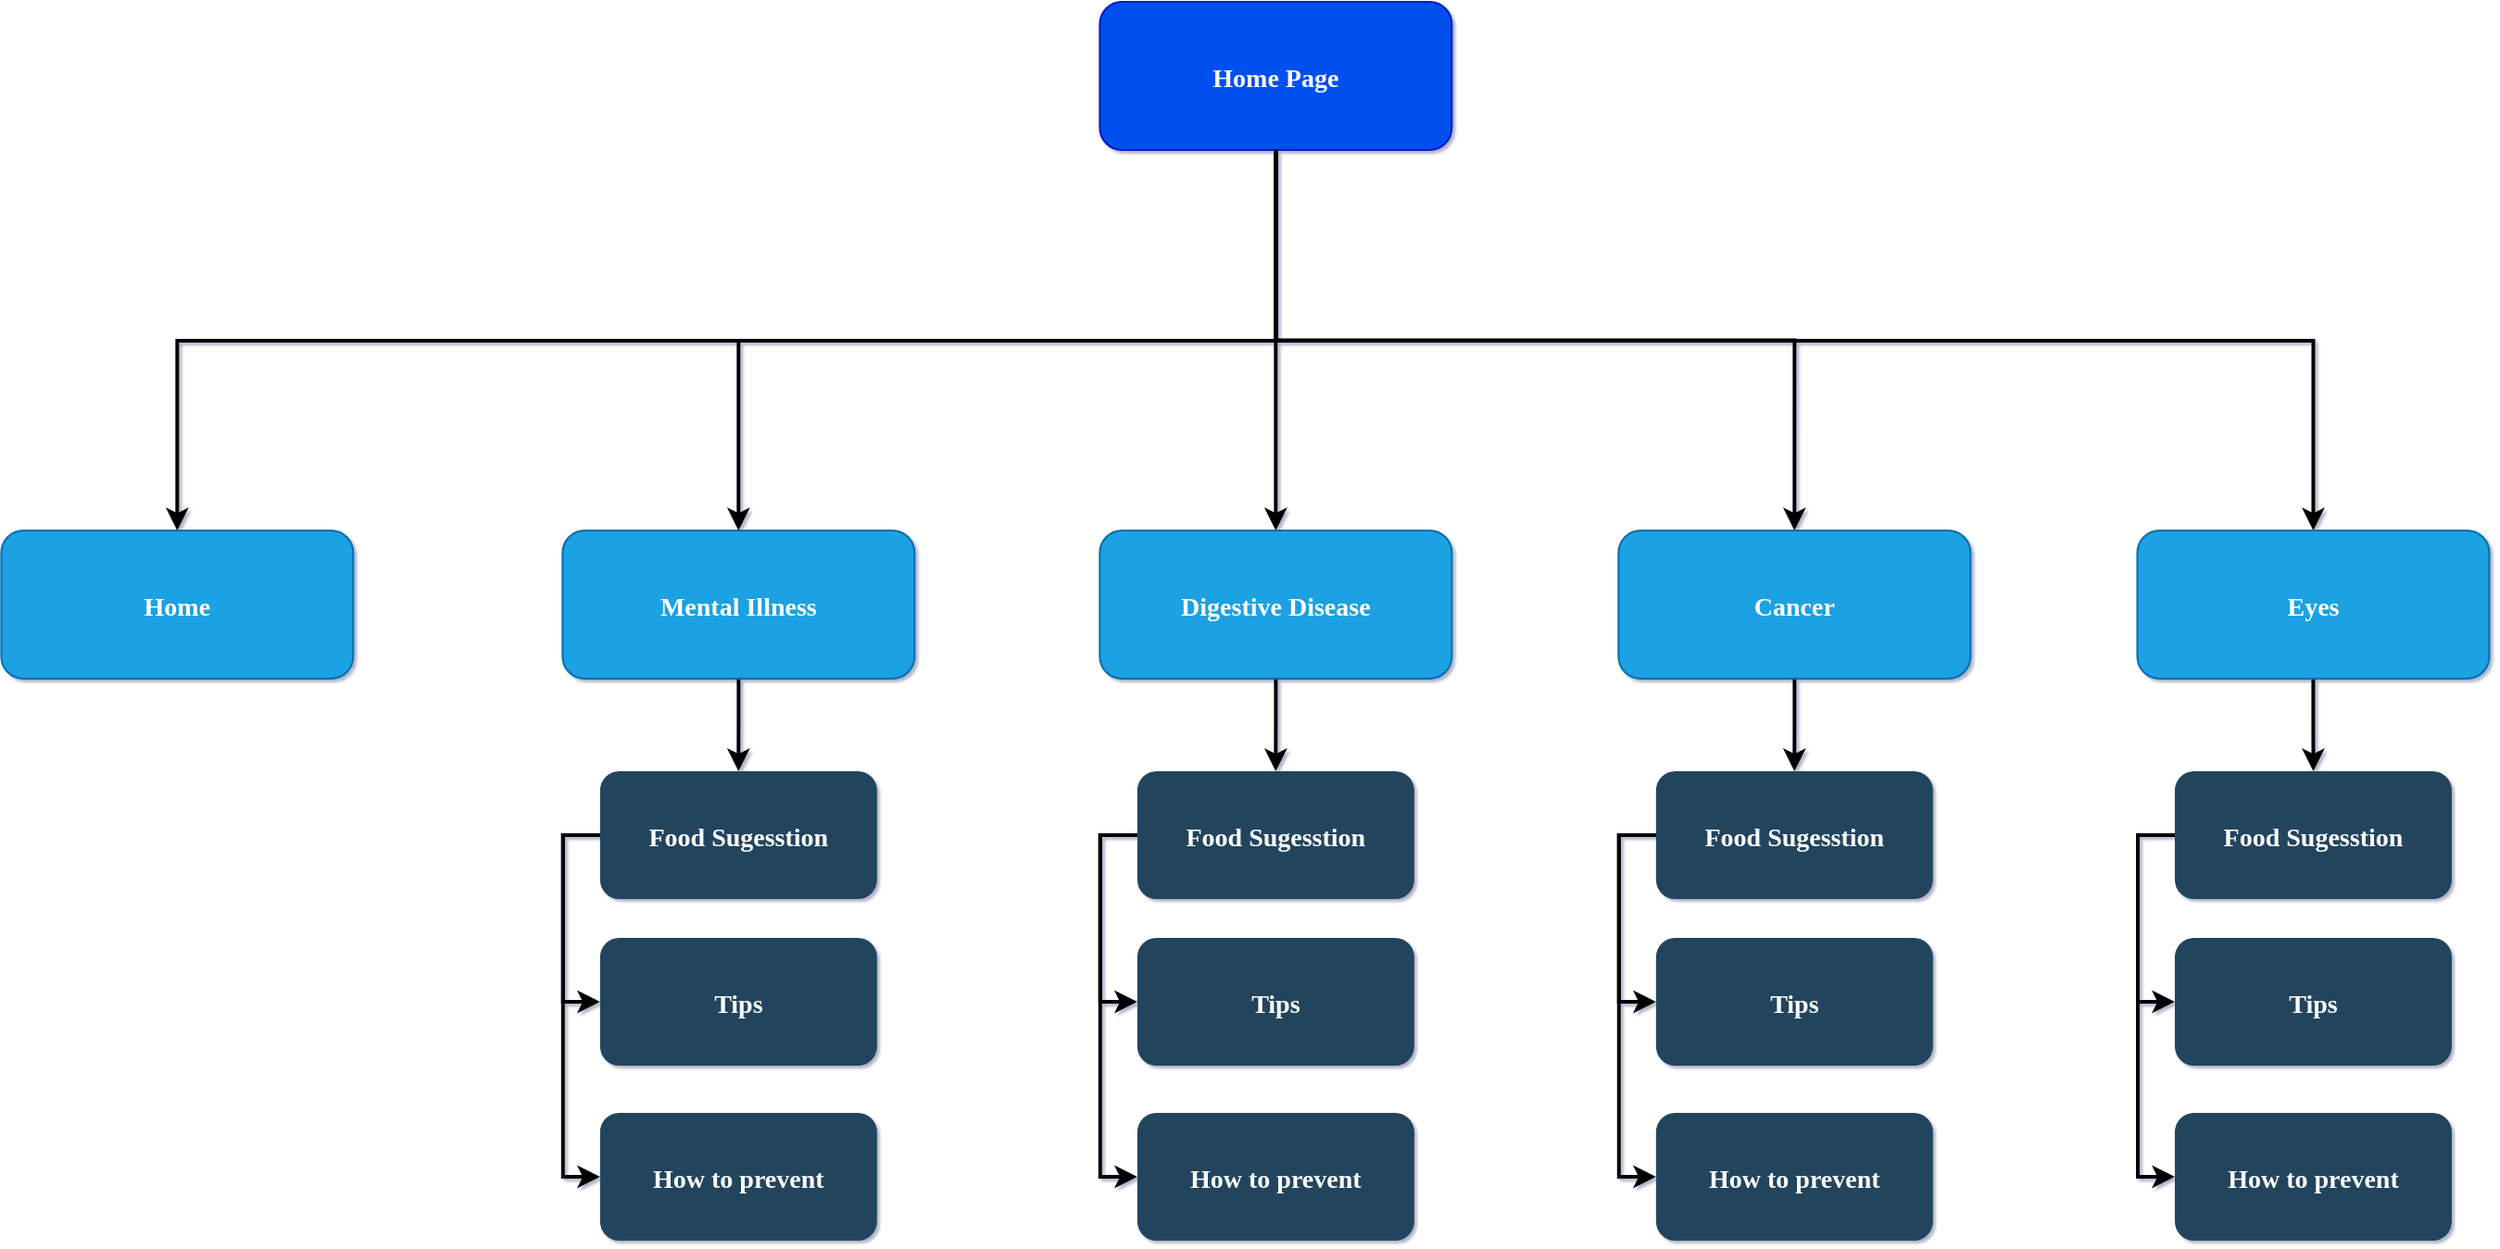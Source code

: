 <mxfile version="12.5.0" type="github">
  <diagram name="Page-1" id="2c0d36ab-eaac-3732-788b-9136903baeff">
    <mxGraphModel dx="1577" dy="1103" grid="1" gridSize="10" guides="1" tooltips="1" connect="1" arrows="1" fold="1" page="1" pageScale="1.5" pageWidth="1169" pageHeight="827" background="#ffffff" math="0" shadow="1">
      <root>
        <mxCell id="0"/>
        <mxCell id="1" parent="0"/>
        <mxCell id="Pa9P1ApitiFwKp5U-Dm3-160" style="edgeStyle=orthogonalEdgeStyle;rounded=0;orthogonalLoop=1;jettySize=auto;html=1;exitX=0.5;exitY=1;exitDx=0;exitDy=0;entryX=0.5;entryY=0;entryDx=0;entryDy=0;strokeWidth=2;" edge="1" parent="1" source="2" target="Pa9P1ApitiFwKp5U-Dm3-153">
          <mxGeometry relative="1" as="geometry"/>
        </mxCell>
        <mxCell id="Pa9P1ApitiFwKp5U-Dm3-175" style="edgeStyle=orthogonalEdgeStyle;rounded=0;orthogonalLoop=1;jettySize=auto;html=1;exitX=0.5;exitY=1;exitDx=0;exitDy=0;entryX=0.5;entryY=0;entryDx=0;entryDy=0;strokeWidth=2;" edge="1" parent="1" source="2" target="Pa9P1ApitiFwKp5U-Dm3-162">
          <mxGeometry relative="1" as="geometry"/>
        </mxCell>
        <mxCell id="2" value="Home Page" style="rounded=1;fillColor=#0050ef;strokeColor=#001DBC;fontStyle=1;fontFamily=Tahoma;fontSize=14;glass=0;fontColor=#ffffff;" parent="1" vertex="1">
          <mxGeometry x="796.67" y="240" width="190" height="80" as="geometry"/>
        </mxCell>
        <mxCell id="9" value="" style="edgeStyle=elbowEdgeStyle;elbow=vertical;strokeWidth=2;rounded=0;entryX=0.5;entryY=0;entryDx=0;entryDy=0;" parent="1" source="2" target="Pa9P1ApitiFwKp5U-Dm3-169" edge="1">
          <mxGeometry x="433.67" y="405.5" width="100" height="100" as="geometry">
            <mxPoint x="433.67" y="505.5" as="sourcePoint"/>
            <mxPoint x="1553.67" y="525.5" as="targetPoint"/>
          </mxGeometry>
        </mxCell>
        <mxCell id="Pa9P1ApitiFwKp5U-Dm3-143" value="" style="edgeStyle=orthogonalEdgeStyle;rounded=0;orthogonalLoop=1;jettySize=auto;html=1;strokeWidth=2;" edge="1" parent="1" source="12" target="29">
          <mxGeometry relative="1" as="geometry"/>
        </mxCell>
        <mxCell id="12" value="Mental Illness" style="rounded=1;fillColor=#1ba1e2;strokeColor=#006EAF;fontColor=#ffffff;fontStyle=1;fontFamily=Tahoma;fontSize=14" parent="1" vertex="1">
          <mxGeometry x="506.67" y="525.5" width="190" height="80" as="geometry"/>
        </mxCell>
        <mxCell id="13" value="Home" style="rounded=1;fillColor=#1ba1e2;strokeColor=#006EAF;fontColor=#ffffff;fontStyle=1;fontFamily=Tahoma;fontSize=14" parent="1" vertex="1">
          <mxGeometry x="203.67" y="525.5" width="190" height="80" as="geometry"/>
        </mxCell>
        <mxCell id="Pa9P1ApitiFwKp5U-Dm3-148" style="edgeStyle=orthogonalEdgeStyle;rounded=0;orthogonalLoop=1;jettySize=auto;html=1;exitX=0;exitY=0.5;exitDx=0;exitDy=0;entryX=0;entryY=0.5;entryDx=0;entryDy=0;strokeWidth=2;" edge="1" parent="1" source="29" target="Pa9P1ApitiFwKp5U-Dm3-124">
          <mxGeometry relative="1" as="geometry"/>
        </mxCell>
        <mxCell id="Pa9P1ApitiFwKp5U-Dm3-151" style="edgeStyle=orthogonalEdgeStyle;rounded=0;orthogonalLoop=1;jettySize=auto;html=1;exitX=0;exitY=0.5;exitDx=0;exitDy=0;entryX=0;entryY=0.5;entryDx=0;entryDy=0;strokeWidth=2;" edge="1" parent="1" source="29" target="Pa9P1ApitiFwKp5U-Dm3-125">
          <mxGeometry relative="1" as="geometry"/>
        </mxCell>
        <mxCell id="29" value="Food Sugesstion" style="rounded=1;fillColor=#23445D;gradientColor=none;strokeColor=none;fontColor=#FFFFFF;fontStyle=1;fontFamily=Tahoma;fontSize=14;glass=0;shadow=0;" parent="1" vertex="1">
          <mxGeometry x="526.92" y="655.5" width="149.5" height="69" as="geometry"/>
        </mxCell>
        <mxCell id="59" value="" style="edgeStyle=elbowEdgeStyle;elbow=vertical;strokeWidth=2;rounded=0" parent="1" source="2" target="12" edge="1">
          <mxGeometry x="443.67" y="415.5" width="100" height="100" as="geometry">
            <mxPoint x="958.67" y="465.5" as="sourcePoint"/>
            <mxPoint x="1563.67" y="535.5" as="targetPoint"/>
          </mxGeometry>
        </mxCell>
        <mxCell id="61" value="" style="edgeStyle=elbowEdgeStyle;elbow=vertical;strokeWidth=2;rounded=0" parent="1" source="2" target="13" edge="1">
          <mxGeometry x="73.67" y="325.5" width="100" height="100" as="geometry">
            <mxPoint x="73.67" y="425.5" as="sourcePoint"/>
            <mxPoint x="173.67" y="325.5" as="targetPoint"/>
          </mxGeometry>
        </mxCell>
        <mxCell id="Pa9P1ApitiFwKp5U-Dm3-124" value="How to prevent" style="rounded=1;fillColor=#23445D;gradientColor=none;strokeColor=none;fontColor=#FFFFFF;fontStyle=1;fontFamily=Tahoma;fontSize=14;glass=0;shadow=0;" vertex="1" parent="1">
          <mxGeometry x="526.92" y="840" width="149.5" height="69" as="geometry"/>
        </mxCell>
        <mxCell id="Pa9P1ApitiFwKp5U-Dm3-125" value="Tips" style="rounded=1;fillColor=#23445D;gradientColor=none;strokeColor=none;fontColor=#FFFFFF;fontStyle=1;fontFamily=Tahoma;fontSize=14;glass=0;shadow=0;" vertex="1" parent="1">
          <mxGeometry x="526.92" y="745.5" width="149.5" height="69" as="geometry"/>
        </mxCell>
        <mxCell id="Pa9P1ApitiFwKp5U-Dm3-152" value="" style="edgeStyle=orthogonalEdgeStyle;rounded=0;orthogonalLoop=1;jettySize=auto;html=1;strokeWidth=2;" edge="1" source="Pa9P1ApitiFwKp5U-Dm3-153" target="Pa9P1ApitiFwKp5U-Dm3-156" parent="1">
          <mxGeometry relative="1" as="geometry"/>
        </mxCell>
        <mxCell id="Pa9P1ApitiFwKp5U-Dm3-153" value="Digestive Disease" style="rounded=1;fillColor=#1ba1e2;strokeColor=#006EAF;fontColor=#ffffff;fontStyle=1;fontFamily=Tahoma;fontSize=14" vertex="1" parent="1">
          <mxGeometry x="796.67" y="525.5" width="190" height="80" as="geometry"/>
        </mxCell>
        <mxCell id="Pa9P1ApitiFwKp5U-Dm3-154" style="edgeStyle=orthogonalEdgeStyle;rounded=0;orthogonalLoop=1;jettySize=auto;html=1;exitX=0;exitY=0.5;exitDx=0;exitDy=0;entryX=0;entryY=0.5;entryDx=0;entryDy=0;strokeWidth=2;" edge="1" source="Pa9P1ApitiFwKp5U-Dm3-156" target="Pa9P1ApitiFwKp5U-Dm3-157" parent="1">
          <mxGeometry relative="1" as="geometry"/>
        </mxCell>
        <mxCell id="Pa9P1ApitiFwKp5U-Dm3-155" style="edgeStyle=orthogonalEdgeStyle;rounded=0;orthogonalLoop=1;jettySize=auto;html=1;exitX=0;exitY=0.5;exitDx=0;exitDy=0;entryX=0;entryY=0.5;entryDx=0;entryDy=0;strokeWidth=2;" edge="1" source="Pa9P1ApitiFwKp5U-Dm3-156" target="Pa9P1ApitiFwKp5U-Dm3-158" parent="1">
          <mxGeometry relative="1" as="geometry"/>
        </mxCell>
        <mxCell id="Pa9P1ApitiFwKp5U-Dm3-156" value="Food Sugesstion" style="rounded=1;fillColor=#23445D;gradientColor=none;strokeColor=none;fontColor=#FFFFFF;fontStyle=1;fontFamily=Tahoma;fontSize=14;glass=0;shadow=0;" vertex="1" parent="1">
          <mxGeometry x="816.92" y="655.5" width="149.5" height="69" as="geometry"/>
        </mxCell>
        <mxCell id="Pa9P1ApitiFwKp5U-Dm3-157" value="How to prevent" style="rounded=1;fillColor=#23445D;gradientColor=none;strokeColor=none;fontColor=#FFFFFF;fontStyle=1;fontFamily=Tahoma;fontSize=14;glass=0;shadow=0;" vertex="1" parent="1">
          <mxGeometry x="816.92" y="840" width="149.5" height="69" as="geometry"/>
        </mxCell>
        <mxCell id="Pa9P1ApitiFwKp5U-Dm3-158" value="Tips" style="rounded=1;fillColor=#23445D;gradientColor=none;strokeColor=none;fontColor=#FFFFFF;fontStyle=1;fontFamily=Tahoma;fontSize=14;glass=0;shadow=0;" vertex="1" parent="1">
          <mxGeometry x="816.92" y="745.5" width="149.5" height="69" as="geometry"/>
        </mxCell>
        <mxCell id="Pa9P1ApitiFwKp5U-Dm3-161" value="" style="edgeStyle=orthogonalEdgeStyle;rounded=0;orthogonalLoop=1;jettySize=auto;html=1;strokeWidth=2;" edge="1" source="Pa9P1ApitiFwKp5U-Dm3-162" target="Pa9P1ApitiFwKp5U-Dm3-165" parent="1">
          <mxGeometry relative="1" as="geometry"/>
        </mxCell>
        <mxCell id="Pa9P1ApitiFwKp5U-Dm3-162" value="Cancer" style="rounded=1;fillColor=#1ba1e2;strokeColor=#006EAF;fontColor=#ffffff;fontStyle=1;fontFamily=Tahoma;fontSize=14" vertex="1" parent="1">
          <mxGeometry x="1076.67" y="525.5" width="190" height="80" as="geometry"/>
        </mxCell>
        <mxCell id="Pa9P1ApitiFwKp5U-Dm3-163" style="edgeStyle=orthogonalEdgeStyle;rounded=0;orthogonalLoop=1;jettySize=auto;html=1;exitX=0;exitY=0.5;exitDx=0;exitDy=0;entryX=0;entryY=0.5;entryDx=0;entryDy=0;strokeWidth=2;" edge="1" source="Pa9P1ApitiFwKp5U-Dm3-165" target="Pa9P1ApitiFwKp5U-Dm3-166" parent="1">
          <mxGeometry relative="1" as="geometry"/>
        </mxCell>
        <mxCell id="Pa9P1ApitiFwKp5U-Dm3-164" style="edgeStyle=orthogonalEdgeStyle;rounded=0;orthogonalLoop=1;jettySize=auto;html=1;exitX=0;exitY=0.5;exitDx=0;exitDy=0;entryX=0;entryY=0.5;entryDx=0;entryDy=0;strokeWidth=2;" edge="1" source="Pa9P1ApitiFwKp5U-Dm3-165" target="Pa9P1ApitiFwKp5U-Dm3-167" parent="1">
          <mxGeometry relative="1" as="geometry"/>
        </mxCell>
        <mxCell id="Pa9P1ApitiFwKp5U-Dm3-165" value="Food Sugesstion" style="rounded=1;fillColor=#23445D;gradientColor=none;strokeColor=none;fontColor=#FFFFFF;fontStyle=1;fontFamily=Tahoma;fontSize=14;glass=0;shadow=0;" vertex="1" parent="1">
          <mxGeometry x="1096.92" y="655.5" width="149.5" height="69" as="geometry"/>
        </mxCell>
        <mxCell id="Pa9P1ApitiFwKp5U-Dm3-166" value="How to prevent" style="rounded=1;fillColor=#23445D;gradientColor=none;strokeColor=none;fontColor=#FFFFFF;fontStyle=1;fontFamily=Tahoma;fontSize=14;glass=0;shadow=0;" vertex="1" parent="1">
          <mxGeometry x="1096.92" y="840" width="149.5" height="69" as="geometry"/>
        </mxCell>
        <mxCell id="Pa9P1ApitiFwKp5U-Dm3-167" value="Tips" style="rounded=1;fillColor=#23445D;gradientColor=none;strokeColor=none;fontColor=#FFFFFF;fontStyle=1;fontFamily=Tahoma;fontSize=14;glass=0;shadow=0;" vertex="1" parent="1">
          <mxGeometry x="1096.92" y="745.5" width="149.5" height="69" as="geometry"/>
        </mxCell>
        <mxCell id="Pa9P1ApitiFwKp5U-Dm3-168" value="" style="edgeStyle=orthogonalEdgeStyle;rounded=0;orthogonalLoop=1;jettySize=auto;html=1;strokeWidth=2;" edge="1" source="Pa9P1ApitiFwKp5U-Dm3-169" target="Pa9P1ApitiFwKp5U-Dm3-172" parent="1">
          <mxGeometry relative="1" as="geometry"/>
        </mxCell>
        <mxCell id="Pa9P1ApitiFwKp5U-Dm3-169" value="Eyes" style="rounded=1;fillColor=#1ba1e2;strokeColor=#006EAF;fontColor=#ffffff;fontStyle=1;fontFamily=Tahoma;fontSize=14" vertex="1" parent="1">
          <mxGeometry x="1356.73" y="525.5" width="190" height="80" as="geometry"/>
        </mxCell>
        <mxCell id="Pa9P1ApitiFwKp5U-Dm3-170" style="edgeStyle=orthogonalEdgeStyle;rounded=0;orthogonalLoop=1;jettySize=auto;html=1;exitX=0;exitY=0.5;exitDx=0;exitDy=0;entryX=0;entryY=0.5;entryDx=0;entryDy=0;strokeWidth=2;" edge="1" source="Pa9P1ApitiFwKp5U-Dm3-172" target="Pa9P1ApitiFwKp5U-Dm3-173" parent="1">
          <mxGeometry relative="1" as="geometry"/>
        </mxCell>
        <mxCell id="Pa9P1ApitiFwKp5U-Dm3-171" style="edgeStyle=orthogonalEdgeStyle;rounded=0;orthogonalLoop=1;jettySize=auto;html=1;exitX=0;exitY=0.5;exitDx=0;exitDy=0;entryX=0;entryY=0.5;entryDx=0;entryDy=0;strokeWidth=2;" edge="1" source="Pa9P1ApitiFwKp5U-Dm3-172" target="Pa9P1ApitiFwKp5U-Dm3-174" parent="1">
          <mxGeometry relative="1" as="geometry"/>
        </mxCell>
        <mxCell id="Pa9P1ApitiFwKp5U-Dm3-172" value="Food Sugesstion" style="rounded=1;fillColor=#23445D;gradientColor=none;strokeColor=none;fontColor=#FFFFFF;fontStyle=1;fontFamily=Tahoma;fontSize=14;glass=0;shadow=0;" vertex="1" parent="1">
          <mxGeometry x="1376.98" y="655.5" width="149.5" height="69" as="geometry"/>
        </mxCell>
        <mxCell id="Pa9P1ApitiFwKp5U-Dm3-173" value="How to prevent" style="rounded=1;fillColor=#23445D;gradientColor=none;strokeColor=none;fontColor=#FFFFFF;fontStyle=1;fontFamily=Tahoma;fontSize=14;glass=0;shadow=0;" vertex="1" parent="1">
          <mxGeometry x="1376.98" y="840" width="149.5" height="69" as="geometry"/>
        </mxCell>
        <mxCell id="Pa9P1ApitiFwKp5U-Dm3-174" value="Tips" style="rounded=1;fillColor=#23445D;gradientColor=none;strokeColor=none;fontColor=#FFFFFF;fontStyle=1;fontFamily=Tahoma;fontSize=14;glass=0;shadow=0;" vertex="1" parent="1">
          <mxGeometry x="1376.98" y="745.5" width="149.5" height="69" as="geometry"/>
        </mxCell>
      </root>
    </mxGraphModel>
  </diagram>
</mxfile>
